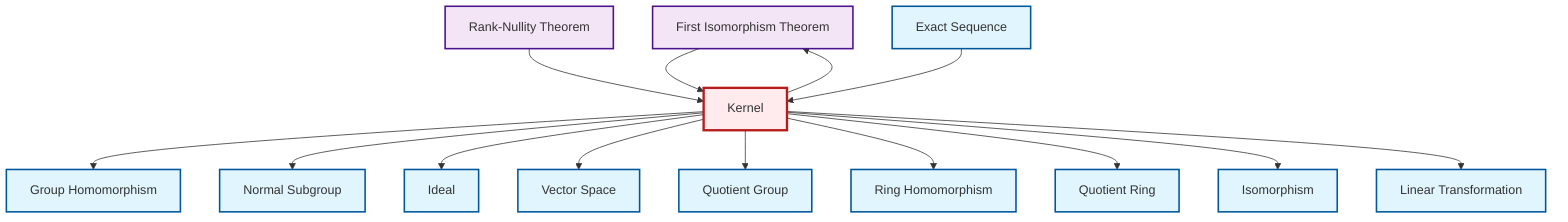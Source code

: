graph TD
    classDef definition fill:#e1f5fe,stroke:#01579b,stroke-width:2px
    classDef theorem fill:#f3e5f5,stroke:#4a148c,stroke-width:2px
    classDef axiom fill:#fff3e0,stroke:#e65100,stroke-width:2px
    classDef example fill:#e8f5e9,stroke:#1b5e20,stroke-width:2px
    classDef current fill:#ffebee,stroke:#b71c1c,stroke-width:3px
    def-linear-transformation["Linear Transformation"]:::definition
    def-ring-homomorphism["Ring Homomorphism"]:::definition
    def-homomorphism["Group Homomorphism"]:::definition
    thm-first-isomorphism["First Isomorphism Theorem"]:::theorem
    def-vector-space["Vector Space"]:::definition
    def-ideal["Ideal"]:::definition
    def-normal-subgroup["Normal Subgroup"]:::definition
    def-isomorphism["Isomorphism"]:::definition
    def-quotient-group["Quotient Group"]:::definition
    thm-rank-nullity["Rank-Nullity Theorem"]:::theorem
    def-kernel["Kernel"]:::definition
    def-quotient-ring["Quotient Ring"]:::definition
    def-exact-sequence["Exact Sequence"]:::definition
    def-kernel --> def-homomorphism
    def-kernel --> thm-first-isomorphism
    def-kernel --> def-normal-subgroup
    thm-first-isomorphism --> def-kernel
    thm-rank-nullity --> def-kernel
    def-kernel --> def-ideal
    def-kernel --> def-vector-space
    def-kernel --> def-quotient-group
    def-kernel --> def-ring-homomorphism
    def-kernel --> def-quotient-ring
    def-exact-sequence --> def-kernel
    def-kernel --> def-isomorphism
    def-kernel --> def-linear-transformation
    class def-kernel current